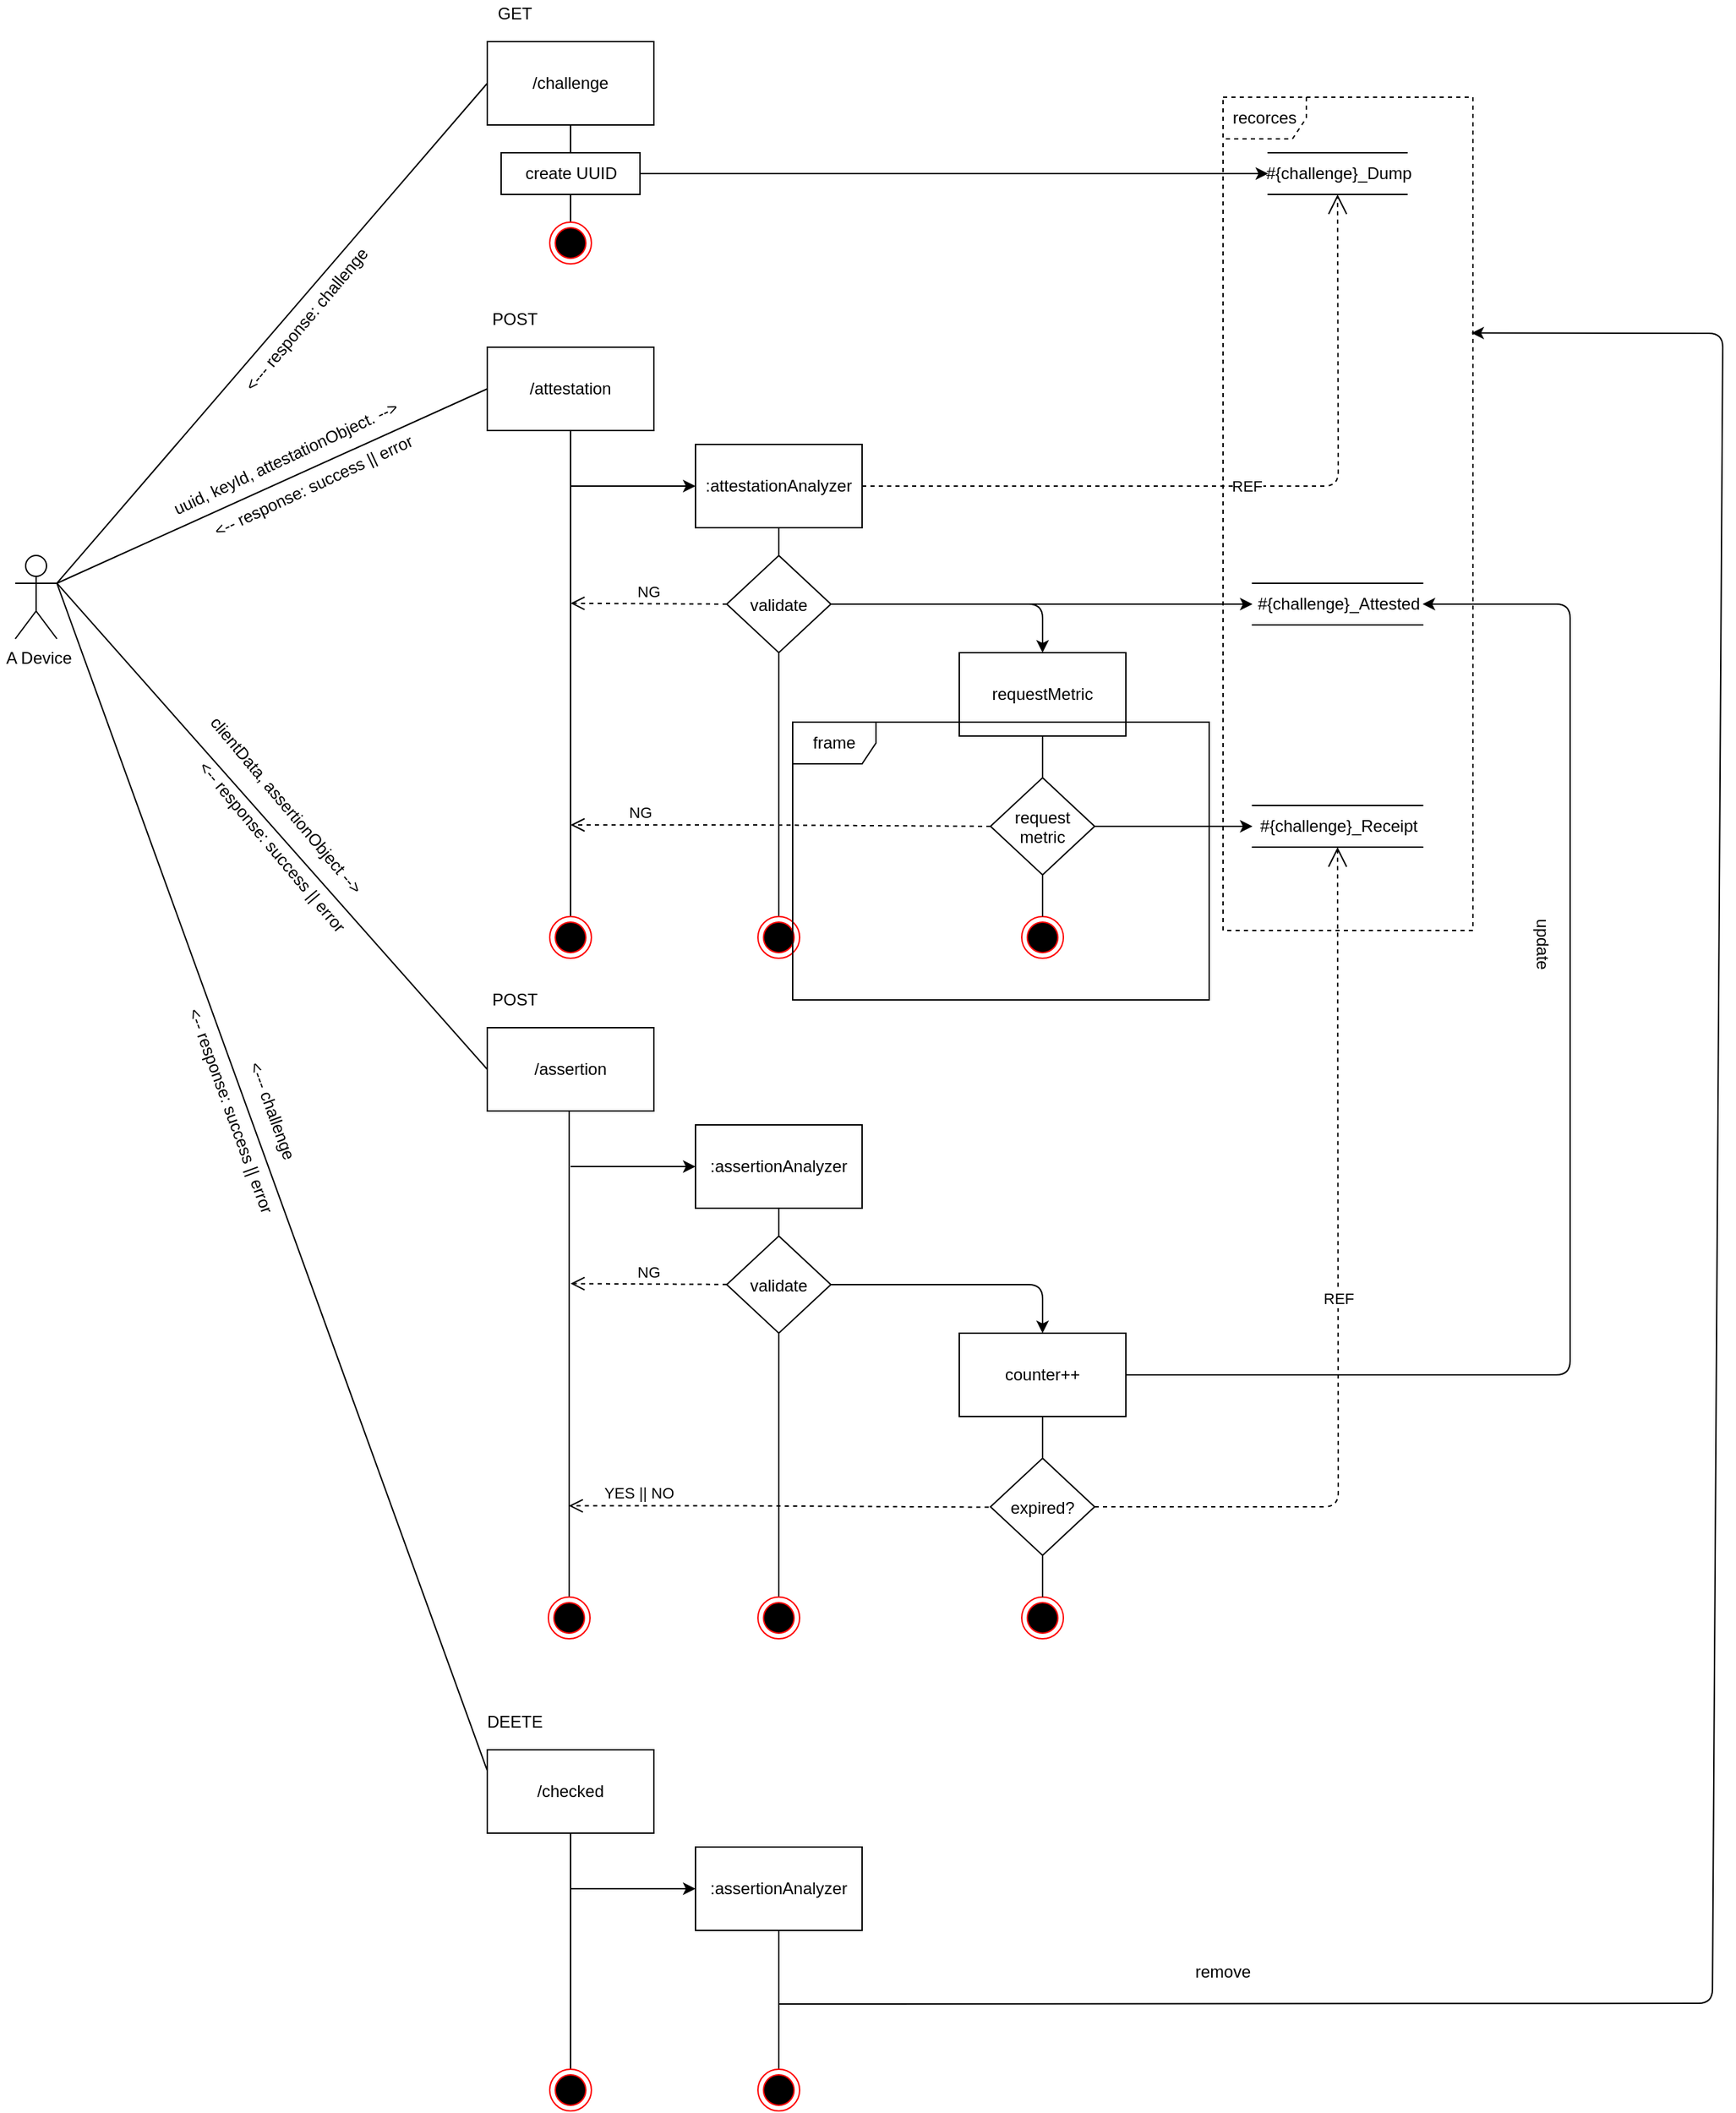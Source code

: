 <mxfile version="13.9.5" type="device"><diagram id="xeEdZKlWWGyRhpcjdb79" name="ページ1"><mxGraphModel dx="2829" dy="1657" grid="1" gridSize="10" guides="1" tooltips="1" connect="1" arrows="1" fold="1" page="1" pageScale="1" pageWidth="827" pageHeight="1169" math="0" shadow="0"><root><mxCell id="0"/><mxCell id="1" parent="0"/><mxCell id="tPwSrdJaI9bUuFPpm5t1-20" value="" style="endArrow=none;html=1;" edge="1" parent="1"><mxGeometry width="50" height="50" relative="1" as="geometry"><mxPoint x="430" y="200" as="sourcePoint"/><mxPoint x="430" y="130" as="targetPoint"/></mxGeometry></mxCell><mxCell id="tPwSrdJaI9bUuFPpm5t1-1" value="/challenge" style="rounded=0;whiteSpace=wrap;html=1;" vertex="1" parent="1"><mxGeometry x="370" y="70" width="120" height="60" as="geometry"/></mxCell><mxCell id="tPwSrdJaI9bUuFPpm5t1-2" value="&amp;nbsp;A Device" style="shape=umlActor;verticalLabelPosition=bottom;verticalAlign=top;html=1;outlineConnect=0;" vertex="1" parent="1"><mxGeometry x="30" y="440" width="30" height="60" as="geometry"/></mxCell><mxCell id="tPwSrdJaI9bUuFPpm5t1-5" value="/attestation" style="rounded=0;whiteSpace=wrap;html=1;" vertex="1" parent="1"><mxGeometry x="370" y="290" width="120" height="60" as="geometry"/></mxCell><mxCell id="tPwSrdJaI9bUuFPpm5t1-6" value="/assertion" style="rounded=0;whiteSpace=wrap;html=1;" vertex="1" parent="1"><mxGeometry x="370" y="780" width="120" height="60" as="geometry"/></mxCell><mxCell id="tPwSrdJaI9bUuFPpm5t1-7" value="/checked" style="rounded=0;whiteSpace=wrap;html=1;" vertex="1" parent="1"><mxGeometry x="370" y="1300" width="120" height="60" as="geometry"/></mxCell><mxCell id="tPwSrdJaI9bUuFPpm5t1-9" value="" style="endArrow=none;html=1;exitX=1;exitY=0.333;exitDx=0;exitDy=0;exitPerimeter=0;entryX=0;entryY=0.5;entryDx=0;entryDy=0;" edge="1" parent="1" source="tPwSrdJaI9bUuFPpm5t1-2" target="tPwSrdJaI9bUuFPpm5t1-1"><mxGeometry width="50" height="50" relative="1" as="geometry"><mxPoint x="100" y="240" as="sourcePoint"/><mxPoint x="150" y="190" as="targetPoint"/></mxGeometry></mxCell><mxCell id="tPwSrdJaI9bUuFPpm5t1-10" value="" style="endArrow=none;html=1;entryX=0;entryY=0.5;entryDx=0;entryDy=0;" edge="1" parent="1" target="tPwSrdJaI9bUuFPpm5t1-5"><mxGeometry width="50" height="50" relative="1" as="geometry"><mxPoint x="60" y="460" as="sourcePoint"/><mxPoint x="220" y="80" as="targetPoint"/></mxGeometry></mxCell><mxCell id="tPwSrdJaI9bUuFPpm5t1-11" value="" style="endArrow=none;html=1;entryX=0;entryY=0.5;entryDx=0;entryDy=0;exitX=1;exitY=0.333;exitDx=0;exitDy=0;exitPerimeter=0;" edge="1" parent="1" source="tPwSrdJaI9bUuFPpm5t1-2" target="tPwSrdJaI9bUuFPpm5t1-6"><mxGeometry width="50" height="50" relative="1" as="geometry"><mxPoint x="80" y="250" as="sourcePoint"/><mxPoint x="220" y="290" as="targetPoint"/></mxGeometry></mxCell><mxCell id="tPwSrdJaI9bUuFPpm5t1-12" value="" style="endArrow=none;html=1;entryX=0;entryY=0.25;entryDx=0;entryDy=0;" edge="1" parent="1" target="tPwSrdJaI9bUuFPpm5t1-7"><mxGeometry width="50" height="50" relative="1" as="geometry"><mxPoint x="60" y="460" as="sourcePoint"/><mxPoint x="220" y="530" as="targetPoint"/></mxGeometry></mxCell><mxCell id="tPwSrdJaI9bUuFPpm5t1-13" value="GET" style="text;html=1;strokeColor=none;fillColor=none;align=center;verticalAlign=middle;whiteSpace=wrap;rounded=0;" vertex="1" parent="1"><mxGeometry x="370" y="40" width="40" height="20" as="geometry"/></mxCell><mxCell id="tPwSrdJaI9bUuFPpm5t1-14" value="POST" style="text;html=1;strokeColor=none;fillColor=none;align=center;verticalAlign=middle;whiteSpace=wrap;rounded=0;" vertex="1" parent="1"><mxGeometry x="370" y="260" width="40" height="20" as="geometry"/></mxCell><mxCell id="tPwSrdJaI9bUuFPpm5t1-15" value="POST" style="text;html=1;strokeColor=none;fillColor=none;align=center;verticalAlign=middle;whiteSpace=wrap;rounded=0;" vertex="1" parent="1"><mxGeometry x="370" y="750" width="40" height="20" as="geometry"/></mxCell><mxCell id="tPwSrdJaI9bUuFPpm5t1-16" value="DEETE&lt;br&gt;" style="text;html=1;strokeColor=none;fillColor=none;align=center;verticalAlign=middle;whiteSpace=wrap;rounded=0;" vertex="1" parent="1"><mxGeometry x="370" y="1270" width="40" height="20" as="geometry"/></mxCell><mxCell id="tPwSrdJaI9bUuFPpm5t1-17" value="#{challenge}_Dump" style="html=1;dashed=0;whitespace=wrap;shape=partialRectangle;right=0;left=0;" vertex="1" parent="1"><mxGeometry x="932.5" y="150" width="100" height="30" as="geometry"/></mxCell><mxCell id="tPwSrdJaI9bUuFPpm5t1-18" value="create UUID" style="html=1;dashed=0;whitespace=wrap;" vertex="1" parent="1"><mxGeometry x="380" y="150" width="100" height="30" as="geometry"/></mxCell><mxCell id="tPwSrdJaI9bUuFPpm5t1-19" value="" style="endArrow=classic;html=1;entryX=0;entryY=0.5;entryDx=0;entryDy=0;exitX=1;exitY=0.5;exitDx=0;exitDy=0;" edge="1" parent="1" source="tPwSrdJaI9bUuFPpm5t1-18" target="tPwSrdJaI9bUuFPpm5t1-17"><mxGeometry width="50" height="50" relative="1" as="geometry"><mxPoint x="480" y="180" as="sourcePoint"/><mxPoint x="530" y="130" as="targetPoint"/></mxGeometry></mxCell><mxCell id="tPwSrdJaI9bUuFPpm5t1-22" value="&amp;lt;--- response: challenge" style="text;html=1;strokeColor=none;fillColor=none;align=center;verticalAlign=middle;whiteSpace=wrap;rounded=0;rotation=-50;" vertex="1" parent="1"><mxGeometry x="170" y="260" width="140" height="20" as="geometry"/></mxCell><mxCell id="tPwSrdJaI9bUuFPpm5t1-23" value="uuid, keyId, attestationObject. --&amp;gt;" style="text;html=1;strokeColor=none;fillColor=none;align=center;verticalAlign=middle;whiteSpace=wrap;rounded=0;rotation=-25;" vertex="1" parent="1"><mxGeometry x="130" y="360" width="190" height="20" as="geometry"/></mxCell><mxCell id="tPwSrdJaI9bUuFPpm5t1-24" value="" style="endArrow=none;html=1;exitX=0.5;exitY=0;exitDx=0;exitDy=0;" edge="1" parent="1" source="tPwSrdJaI9bUuFPpm5t1-33"><mxGeometry width="50" height="50" relative="1" as="geometry"><mxPoint x="430" y="550" as="sourcePoint"/><mxPoint x="430" y="350.0" as="targetPoint"/></mxGeometry></mxCell><mxCell id="tPwSrdJaI9bUuFPpm5t1-28" value=":attestationAnalyzer" style="rounded=0;whiteSpace=wrap;html=1;" vertex="1" parent="1"><mxGeometry x="520" y="360" width="120" height="60" as="geometry"/></mxCell><mxCell id="tPwSrdJaI9bUuFPpm5t1-29" value="" style="endArrow=none;html=1;exitX=0.5;exitY=0;exitDx=0;exitDy=0;" edge="1" source="tPwSrdJaI9bUuFPpm5t1-34" parent="1"><mxGeometry width="50" height="50" relative="1" as="geometry"><mxPoint x="580" y="450" as="sourcePoint"/><mxPoint x="580" y="420" as="targetPoint"/></mxGeometry></mxCell><mxCell id="tPwSrdJaI9bUuFPpm5t1-32" value="" style="ellipse;html=1;shape=endState;fillColor=#000000;strokeColor=#ff0000;" vertex="1" parent="1"><mxGeometry x="415" y="200" width="30" height="30" as="geometry"/></mxCell><mxCell id="tPwSrdJaI9bUuFPpm5t1-33" value="" style="ellipse;html=1;shape=endState;fillColor=#000000;strokeColor=#ff0000;" vertex="1" parent="1"><mxGeometry x="415" y="700" width="30" height="30" as="geometry"/></mxCell><mxCell id="tPwSrdJaI9bUuFPpm5t1-34" value="" style="ellipse;html=1;shape=endState;fillColor=#000000;strokeColor=#ff0000;" vertex="1" parent="1"><mxGeometry x="565" y="700" width="30" height="30" as="geometry"/></mxCell><mxCell id="tPwSrdJaI9bUuFPpm5t1-35" value="" style="endArrow=classic;html=1;entryX=0;entryY=0.5;entryDx=0;entryDy=0;" edge="1" parent="1" target="tPwSrdJaI9bUuFPpm5t1-28"><mxGeometry width="50" height="50" relative="1" as="geometry"><mxPoint x="430" y="390" as="sourcePoint"/><mxPoint x="510" y="470" as="targetPoint"/></mxGeometry></mxCell><mxCell id="tPwSrdJaI9bUuFPpm5t1-37" value="NG" style="html=1;verticalAlign=bottom;endArrow=open;dashed=1;endSize=8;exitX=0;exitY=0.5;exitDx=0;exitDy=0;" edge="1" parent="1" source="tPwSrdJaI9bUuFPpm5t1-39"><mxGeometry relative="1" as="geometry"><mxPoint x="520" y="474.41" as="sourcePoint"/><mxPoint x="430" y="474.41" as="targetPoint"/></mxGeometry></mxCell><mxCell id="tPwSrdJaI9bUuFPpm5t1-38" value="&amp;lt;-- response: success || error" style="text;html=1;strokeColor=none;fillColor=none;align=center;verticalAlign=middle;whiteSpace=wrap;rounded=0;rotation=-25;" vertex="1" parent="1"><mxGeometry x="150" y="380" width="190" height="20" as="geometry"/></mxCell><mxCell id="tPwSrdJaI9bUuFPpm5t1-39" value="validate" style="rhombus;" vertex="1" parent="1"><mxGeometry x="542.5" y="440" width="75" height="70" as="geometry"/></mxCell><mxCell id="tPwSrdJaI9bUuFPpm5t1-40" value="" style="endArrow=classic;html=1;entryX=0;entryY=0.5;entryDx=0;entryDy=0;exitX=1;exitY=0.5;exitDx=0;exitDy=0;" edge="1" target="tPwSrdJaI9bUuFPpm5t1-41" parent="1"><mxGeometry width="50" height="50" relative="1" as="geometry"><mxPoint x="617.5" y="475.0" as="sourcePoint"/><mxPoint x="667.5" y="440" as="targetPoint"/></mxGeometry></mxCell><mxCell id="tPwSrdJaI9bUuFPpm5t1-41" value="#{challenge}_Attested" style="html=1;dashed=0;whitespace=wrap;shape=partialRectangle;right=0;left=0;" vertex="1" parent="1"><mxGeometry x="921.25" y="460" width="122.5" height="30" as="geometry"/></mxCell><mxCell id="tPwSrdJaI9bUuFPpm5t1-42" value="REF" style="endArrow=open;endSize=12;dashed=1;html=1;entryX=0.5;entryY=1;entryDx=0;entryDy=0;" edge="1" parent="1" target="tPwSrdJaI9bUuFPpm5t1-17"><mxGeometry width="160" relative="1" as="geometry"><mxPoint x="640" y="390" as="sourcePoint"/><mxPoint x="800" y="390" as="targetPoint"/><Array as="points"><mxPoint x="660" y="390"/><mxPoint x="983" y="390"/></Array></mxGeometry></mxCell><mxCell id="tPwSrdJaI9bUuFPpm5t1-43" value="NG" style="html=1;verticalAlign=bottom;endArrow=open;dashed=1;endSize=8;exitX=0;exitY=0.5;exitDx=0;exitDy=0;" edge="1" source="tPwSrdJaI9bUuFPpm5t1-44" parent="1"><mxGeometry x="0.669" relative="1" as="geometry"><mxPoint x="750" y="634.41" as="sourcePoint"/><mxPoint x="430" y="634" as="targetPoint"/><Array as="points"><mxPoint x="560" y="634"/></Array><mxPoint as="offset"/></mxGeometry></mxCell><mxCell id="tPwSrdJaI9bUuFPpm5t1-45" value="" style="endArrow=classic;html=1;entryX=0;entryY=0.5;entryDx=0;entryDy=0;exitX=1;exitY=0.5;exitDx=0;exitDy=0;" edge="1" target="tPwSrdJaI9bUuFPpm5t1-46" parent="1" source="tPwSrdJaI9bUuFPpm5t1-44"><mxGeometry width="50" height="50" relative="1" as="geometry"><mxPoint x="578.75" y="595" as="sourcePoint"/><mxPoint x="628.75" y="560" as="targetPoint"/></mxGeometry></mxCell><mxCell id="tPwSrdJaI9bUuFPpm5t1-46" value="#{challenge}_Receipt" style="html=1;dashed=0;whitespace=wrap;shape=partialRectangle;right=0;left=0;" vertex="1" parent="1"><mxGeometry x="921.25" y="620" width="122.5" height="30" as="geometry"/></mxCell><mxCell id="tPwSrdJaI9bUuFPpm5t1-47" value="requestMetric" style="rounded=0;whiteSpace=wrap;html=1;" vertex="1" parent="1"><mxGeometry x="710" y="510" width="120" height="60" as="geometry"/></mxCell><mxCell id="tPwSrdJaI9bUuFPpm5t1-48" value="" style="endArrow=none;html=1;exitX=0.5;exitY=0;exitDx=0;exitDy=0;" edge="1" source="tPwSrdJaI9bUuFPpm5t1-44" parent="1"><mxGeometry width="50" height="50" relative="1" as="geometry"><mxPoint x="770" y="600" as="sourcePoint"/><mxPoint x="770" y="570" as="targetPoint"/></mxGeometry></mxCell><mxCell id="tPwSrdJaI9bUuFPpm5t1-49" value="" style="ellipse;html=1;shape=endState;fillColor=#000000;strokeColor=#ff0000;" vertex="1" parent="1"><mxGeometry x="755" y="700" width="30" height="30" as="geometry"/></mxCell><mxCell id="tPwSrdJaI9bUuFPpm5t1-44" value="request&#10;metric" style="rhombus;" vertex="1" parent="1"><mxGeometry x="732.5" y="600" width="75" height="70" as="geometry"/></mxCell><mxCell id="tPwSrdJaI9bUuFPpm5t1-50" value="" style="endArrow=none;html=1;exitX=0.5;exitY=0;exitDx=0;exitDy=0;" edge="1" parent="1" source="tPwSrdJaI9bUuFPpm5t1-49" target="tPwSrdJaI9bUuFPpm5t1-44"><mxGeometry width="50" height="50" relative="1" as="geometry"><mxPoint x="770" y="950" as="sourcePoint"/><mxPoint x="770" y="570" as="targetPoint"/></mxGeometry></mxCell><mxCell id="tPwSrdJaI9bUuFPpm5t1-52" value="" style="endArrow=classic;html=1;entryX=0.5;entryY=0;entryDx=0;entryDy=0;exitX=1;exitY=0.5;exitDx=0;exitDy=0;" edge="1" parent="1" source="tPwSrdJaI9bUuFPpm5t1-39" target="tPwSrdJaI9bUuFPpm5t1-47"><mxGeometry width="50" height="50" relative="1" as="geometry"><mxPoint x="627.5" y="485" as="sourcePoint"/><mxPoint x="970" y="485" as="targetPoint"/><Array as="points"><mxPoint x="770" y="475"/></Array></mxGeometry></mxCell><mxCell id="tPwSrdJaI9bUuFPpm5t1-54" value="clientData, assertionObject --&amp;gt;" style="text;html=1;strokeColor=none;fillColor=none;align=center;verticalAlign=middle;whiteSpace=wrap;rounded=0;rotation=50;" vertex="1" parent="1"><mxGeometry x="130" y="610" width="190" height="20" as="geometry"/></mxCell><mxCell id="tPwSrdJaI9bUuFPpm5t1-55" value="&amp;lt;-- response: success || error" style="text;html=1;strokeColor=none;fillColor=none;align=center;verticalAlign=middle;whiteSpace=wrap;rounded=0;rotation=50;" vertex="1" parent="1"><mxGeometry x="120" y="640" width="190" height="20" as="geometry"/></mxCell><mxCell id="tPwSrdJaI9bUuFPpm5t1-57" value="&amp;lt;-- response: success || error" style="text;html=1;strokeColor=none;fillColor=none;align=center;verticalAlign=middle;whiteSpace=wrap;rounded=0;rotation=70;" vertex="1" parent="1"><mxGeometry x="90" y="830" width="190" height="20" as="geometry"/></mxCell><mxCell id="tPwSrdJaI9bUuFPpm5t1-58" value="&amp;lt;--- challenge" style="text;html=1;strokeColor=none;fillColor=none;align=center;verticalAlign=middle;whiteSpace=wrap;rounded=0;rotation=70;" vertex="1" parent="1"><mxGeometry x="170" y="830" width="90" height="20" as="geometry"/></mxCell><mxCell id="tPwSrdJaI9bUuFPpm5t1-59" value="" style="endArrow=none;html=1;exitX=0.5;exitY=0;exitDx=0;exitDy=0;" edge="1" source="tPwSrdJaI9bUuFPpm5t1-60" parent="1"><mxGeometry width="50" height="50" relative="1" as="geometry"><mxPoint x="429" y="1040" as="sourcePoint"/><mxPoint x="429.0" y="840" as="targetPoint"/></mxGeometry></mxCell><mxCell id="tPwSrdJaI9bUuFPpm5t1-60" value="" style="ellipse;html=1;shape=endState;fillColor=#000000;strokeColor=#ff0000;" vertex="1" parent="1"><mxGeometry x="414" y="1190" width="30" height="30" as="geometry"/></mxCell><mxCell id="tPwSrdJaI9bUuFPpm5t1-61" value="" style="endArrow=classic;html=1;entryX=0;entryY=0.5;entryDx=0;entryDy=0;" edge="1" target="tPwSrdJaI9bUuFPpm5t1-62" parent="1"><mxGeometry width="50" height="50" relative="1" as="geometry"><mxPoint x="430.0" y="880" as="sourcePoint"/><mxPoint x="510" y="960" as="targetPoint"/></mxGeometry></mxCell><mxCell id="tPwSrdJaI9bUuFPpm5t1-62" value=":assertionAnalyzer" style="rounded=0;whiteSpace=wrap;html=1;" vertex="1" parent="1"><mxGeometry x="520" y="850" width="120" height="60" as="geometry"/></mxCell><mxCell id="tPwSrdJaI9bUuFPpm5t1-63" value="" style="endArrow=none;html=1;exitX=0.5;exitY=0;exitDx=0;exitDy=0;" edge="1" source="tPwSrdJaI9bUuFPpm5t1-64" parent="1"><mxGeometry width="50" height="50" relative="1" as="geometry"><mxPoint x="580" y="940" as="sourcePoint"/><mxPoint x="580.0" y="910" as="targetPoint"/></mxGeometry></mxCell><mxCell id="tPwSrdJaI9bUuFPpm5t1-64" value="" style="ellipse;html=1;shape=endState;fillColor=#000000;strokeColor=#ff0000;" vertex="1" parent="1"><mxGeometry x="565" y="1190" width="30" height="30" as="geometry"/></mxCell><mxCell id="tPwSrdJaI9bUuFPpm5t1-65" value="validate" style="rhombus;" vertex="1" parent="1"><mxGeometry x="542.5" y="930" width="75" height="70" as="geometry"/></mxCell><mxCell id="tPwSrdJaI9bUuFPpm5t1-66" value="" style="endArrow=classic;html=1;exitX=1;exitY=0.5;exitDx=0;exitDy=0;entryX=1;entryY=0.5;entryDx=0;entryDy=0;" edge="1" target="tPwSrdJaI9bUuFPpm5t1-41" parent="1" source="tPwSrdJaI9bUuFPpm5t1-70"><mxGeometry width="50" height="50" relative="1" as="geometry"><mxPoint x="617.5" y="965" as="sourcePoint"/><mxPoint x="1050" y="470" as="targetPoint"/><Array as="points"><mxPoint x="1150" y="1030"/><mxPoint x="1150" y="475"/></Array></mxGeometry></mxCell><mxCell id="tPwSrdJaI9bUuFPpm5t1-70" value="counter++" style="rounded=0;whiteSpace=wrap;html=1;" vertex="1" parent="1"><mxGeometry x="710" y="1000" width="120" height="60" as="geometry"/></mxCell><mxCell id="tPwSrdJaI9bUuFPpm5t1-71" value="" style="endArrow=none;html=1;exitX=0.5;exitY=0;exitDx=0;exitDy=0;" edge="1" source="tPwSrdJaI9bUuFPpm5t1-73" parent="1"><mxGeometry width="50" height="50" relative="1" as="geometry"><mxPoint x="770" y="1090" as="sourcePoint"/><mxPoint x="770.0" y="1060" as="targetPoint"/></mxGeometry></mxCell><mxCell id="tPwSrdJaI9bUuFPpm5t1-72" value="" style="ellipse;html=1;shape=endState;fillColor=#000000;strokeColor=#ff0000;" vertex="1" parent="1"><mxGeometry x="755" y="1190" width="30" height="30" as="geometry"/></mxCell><mxCell id="tPwSrdJaI9bUuFPpm5t1-73" value="expired?" style="rhombus;" vertex="1" parent="1"><mxGeometry x="732.5" y="1090" width="75" height="70" as="geometry"/></mxCell><mxCell id="tPwSrdJaI9bUuFPpm5t1-74" value="" style="endArrow=none;html=1;exitX=0.5;exitY=0;exitDx=0;exitDy=0;" edge="1" source="tPwSrdJaI9bUuFPpm5t1-72" target="tPwSrdJaI9bUuFPpm5t1-73" parent="1"><mxGeometry width="50" height="50" relative="1" as="geometry"><mxPoint x="770" y="1440" as="sourcePoint"/><mxPoint x="770" y="1060" as="targetPoint"/></mxGeometry></mxCell><mxCell id="tPwSrdJaI9bUuFPpm5t1-75" value="" style="endArrow=classic;html=1;entryX=0.5;entryY=0;entryDx=0;entryDy=0;exitX=1;exitY=0.5;exitDx=0;exitDy=0;" edge="1" source="tPwSrdJaI9bUuFPpm5t1-65" target="tPwSrdJaI9bUuFPpm5t1-70" parent="1"><mxGeometry width="50" height="50" relative="1" as="geometry"><mxPoint x="627.5" y="975" as="sourcePoint"/><mxPoint x="970" y="975" as="targetPoint"/><Array as="points"><mxPoint x="770" y="965"/></Array></mxGeometry></mxCell><mxCell id="tPwSrdJaI9bUuFPpm5t1-76" value="YES || NO" style="html=1;verticalAlign=bottom;endArrow=open;dashed=1;endSize=8;exitX=0;exitY=0.5;exitDx=0;exitDy=0;" edge="1" parent="1"><mxGeometry x="0.669" relative="1" as="geometry"><mxPoint x="731.25" y="1125.29" as="sourcePoint"/><mxPoint x="428.75" y="1124.29" as="targetPoint"/><Array as="points"><mxPoint x="558.75" y="1124.29"/></Array><mxPoint as="offset"/></mxGeometry></mxCell><mxCell id="tPwSrdJaI9bUuFPpm5t1-77" value="NG" style="html=1;verticalAlign=bottom;endArrow=open;dashed=1;endSize=8;exitX=0;exitY=0.5;exitDx=0;exitDy=0;" edge="1" parent="1"><mxGeometry relative="1" as="geometry"><mxPoint x="542.5" y="964.88" as="sourcePoint"/><mxPoint x="430.0" y="964.29" as="targetPoint"/></mxGeometry></mxCell><mxCell id="tPwSrdJaI9bUuFPpm5t1-78" value="update" style="text;html=1;strokeColor=none;fillColor=none;align=center;verticalAlign=middle;whiteSpace=wrap;rounded=0;rotation=90;" vertex="1" parent="1"><mxGeometry x="1110" y="710" width="40" height="20" as="geometry"/></mxCell><mxCell id="tPwSrdJaI9bUuFPpm5t1-80" value="REF" style="endArrow=open;endSize=12;dashed=1;html=1;entryX=0.5;entryY=1;entryDx=0;entryDy=0;exitX=1;exitY=0.5;exitDx=0;exitDy=0;" edge="1" parent="1" source="tPwSrdJaI9bUuFPpm5t1-73" target="tPwSrdJaI9bUuFPpm5t1-46"><mxGeometry width="160" relative="1" as="geometry"><mxPoint x="950.0" y="1125" as="sourcePoint"/><mxPoint x="970.0" y="935" as="targetPoint"/><Array as="points"><mxPoint x="983" y="1125"/></Array></mxGeometry></mxCell><mxCell id="tPwSrdJaI9bUuFPpm5t1-81" value="" style="endArrow=none;html=1;exitX=0.5;exitY=0;exitDx=0;exitDy=0;" edge="1" source="tPwSrdJaI9bUuFPpm5t1-82" parent="1"><mxGeometry width="50" height="50" relative="1" as="geometry"><mxPoint x="430" y="1560" as="sourcePoint"/><mxPoint x="430" y="1360" as="targetPoint"/></mxGeometry></mxCell><mxCell id="tPwSrdJaI9bUuFPpm5t1-82" value="" style="ellipse;html=1;shape=endState;fillColor=#000000;strokeColor=#ff0000;" vertex="1" parent="1"><mxGeometry x="415" y="1530" width="30" height="30" as="geometry"/></mxCell><mxCell id="tPwSrdJaI9bUuFPpm5t1-83" value=":assertionAnalyzer" style="rounded=0;whiteSpace=wrap;html=1;" vertex="1" parent="1"><mxGeometry x="520" y="1370" width="120" height="60" as="geometry"/></mxCell><mxCell id="tPwSrdJaI9bUuFPpm5t1-84" value="" style="endArrow=classic;html=1;entryX=0;entryY=0.5;entryDx=0;entryDy=0;" edge="1" target="tPwSrdJaI9bUuFPpm5t1-83" parent="1"><mxGeometry width="50" height="50" relative="1" as="geometry"><mxPoint x="430.0" y="1400" as="sourcePoint"/><mxPoint x="510" y="1480" as="targetPoint"/></mxGeometry></mxCell><mxCell id="tPwSrdJaI9bUuFPpm5t1-85" value="" style="endArrow=none;html=1;exitX=0.5;exitY=0;exitDx=0;exitDy=0;" edge="1" source="tPwSrdJaI9bUuFPpm5t1-86" parent="1"><mxGeometry width="50" height="50" relative="1" as="geometry"><mxPoint x="580" y="1560" as="sourcePoint"/><mxPoint x="580" y="1430" as="targetPoint"/></mxGeometry></mxCell><mxCell id="tPwSrdJaI9bUuFPpm5t1-86" value="" style="ellipse;html=1;shape=endState;fillColor=#000000;strokeColor=#ff0000;" vertex="1" parent="1"><mxGeometry x="565" y="1530" width="30" height="30" as="geometry"/></mxCell><mxCell id="tPwSrdJaI9bUuFPpm5t1-87" value="frame" style="shape=umlFrame;whiteSpace=wrap;html=1;" vertex="1" parent="1"><mxGeometry x="590" y="560" width="300" height="200" as="geometry"/></mxCell><mxCell id="tPwSrdJaI9bUuFPpm5t1-88" value="recorces" style="shape=umlFrame;whiteSpace=wrap;html=1;dashed=1;" vertex="1" parent="1"><mxGeometry x="900" y="110" width="180" height="600" as="geometry"/></mxCell><mxCell id="tPwSrdJaI9bUuFPpm5t1-90" value="" style="endArrow=classic;html=1;entryX=0.994;entryY=0.283;entryDx=0;entryDy=0;entryPerimeter=0;" edge="1" parent="1" target="tPwSrdJaI9bUuFPpm5t1-88"><mxGeometry width="50" height="50" relative="1" as="geometry"><mxPoint x="580" y="1483" as="sourcePoint"/><mxPoint x="1146.25" y="927.5" as="targetPoint"/><Array as="points"><mxPoint x="1252.5" y="1482.5"/><mxPoint x="1260" y="280"/></Array></mxGeometry></mxCell><mxCell id="tPwSrdJaI9bUuFPpm5t1-91" value="remove" style="text;html=1;strokeColor=none;fillColor=none;align=center;verticalAlign=middle;whiteSpace=wrap;rounded=0;dashed=1;" vertex="1" parent="1"><mxGeometry x="880" y="1450" width="40" height="20" as="geometry"/></mxCell></root></mxGraphModel></diagram></mxfile>